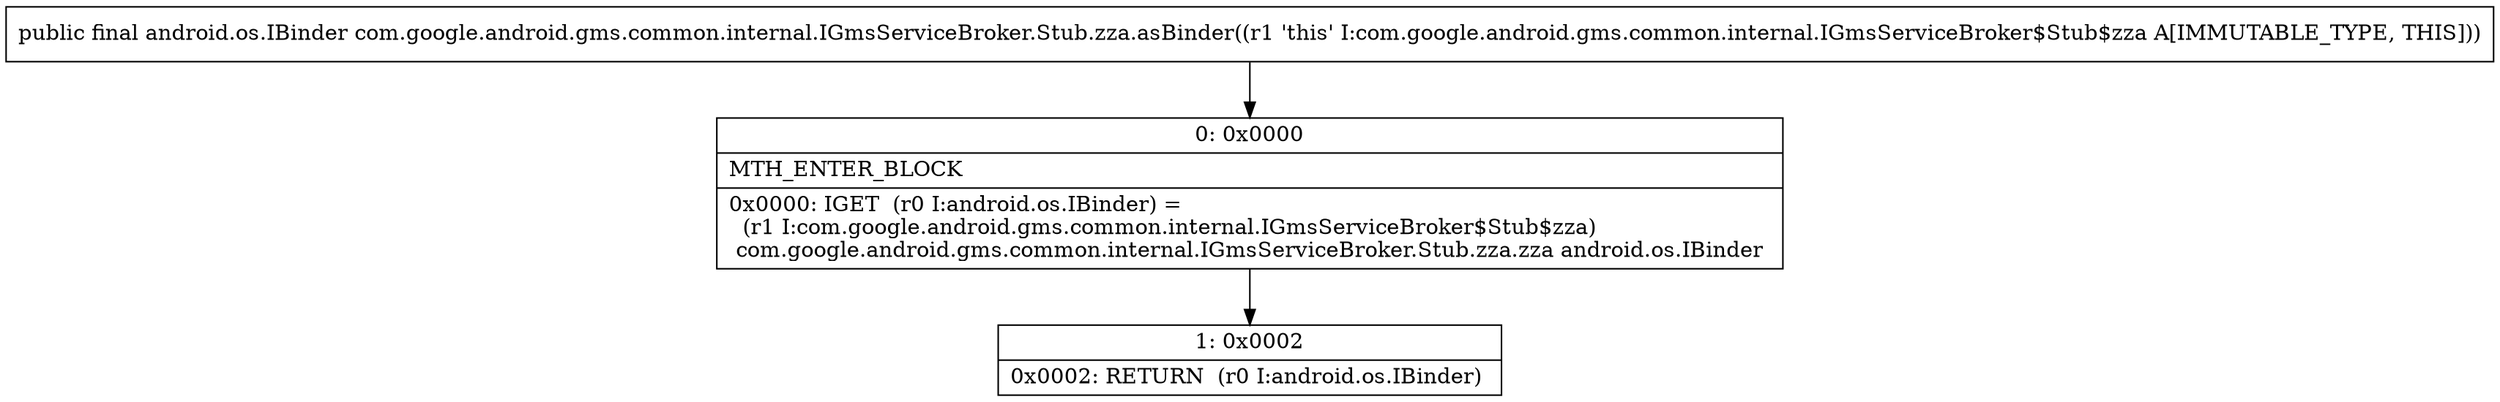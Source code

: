 digraph "CFG forcom.google.android.gms.common.internal.IGmsServiceBroker.Stub.zza.asBinder()Landroid\/os\/IBinder;" {
Node_0 [shape=record,label="{0\:\ 0x0000|MTH_ENTER_BLOCK\l|0x0000: IGET  (r0 I:android.os.IBinder) = \l  (r1 I:com.google.android.gms.common.internal.IGmsServiceBroker$Stub$zza)\l com.google.android.gms.common.internal.IGmsServiceBroker.Stub.zza.zza android.os.IBinder \l}"];
Node_1 [shape=record,label="{1\:\ 0x0002|0x0002: RETURN  (r0 I:android.os.IBinder) \l}"];
MethodNode[shape=record,label="{public final android.os.IBinder com.google.android.gms.common.internal.IGmsServiceBroker.Stub.zza.asBinder((r1 'this' I:com.google.android.gms.common.internal.IGmsServiceBroker$Stub$zza A[IMMUTABLE_TYPE, THIS])) }"];
MethodNode -> Node_0;
Node_0 -> Node_1;
}

